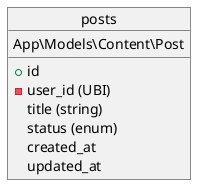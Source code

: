@startuml
object posts {
    App\Models\Content\Post
    __
    + id
    - user_id (UBI)

    title (string)
    status (enum)

    created_at
    updated_at
}
@enduml
